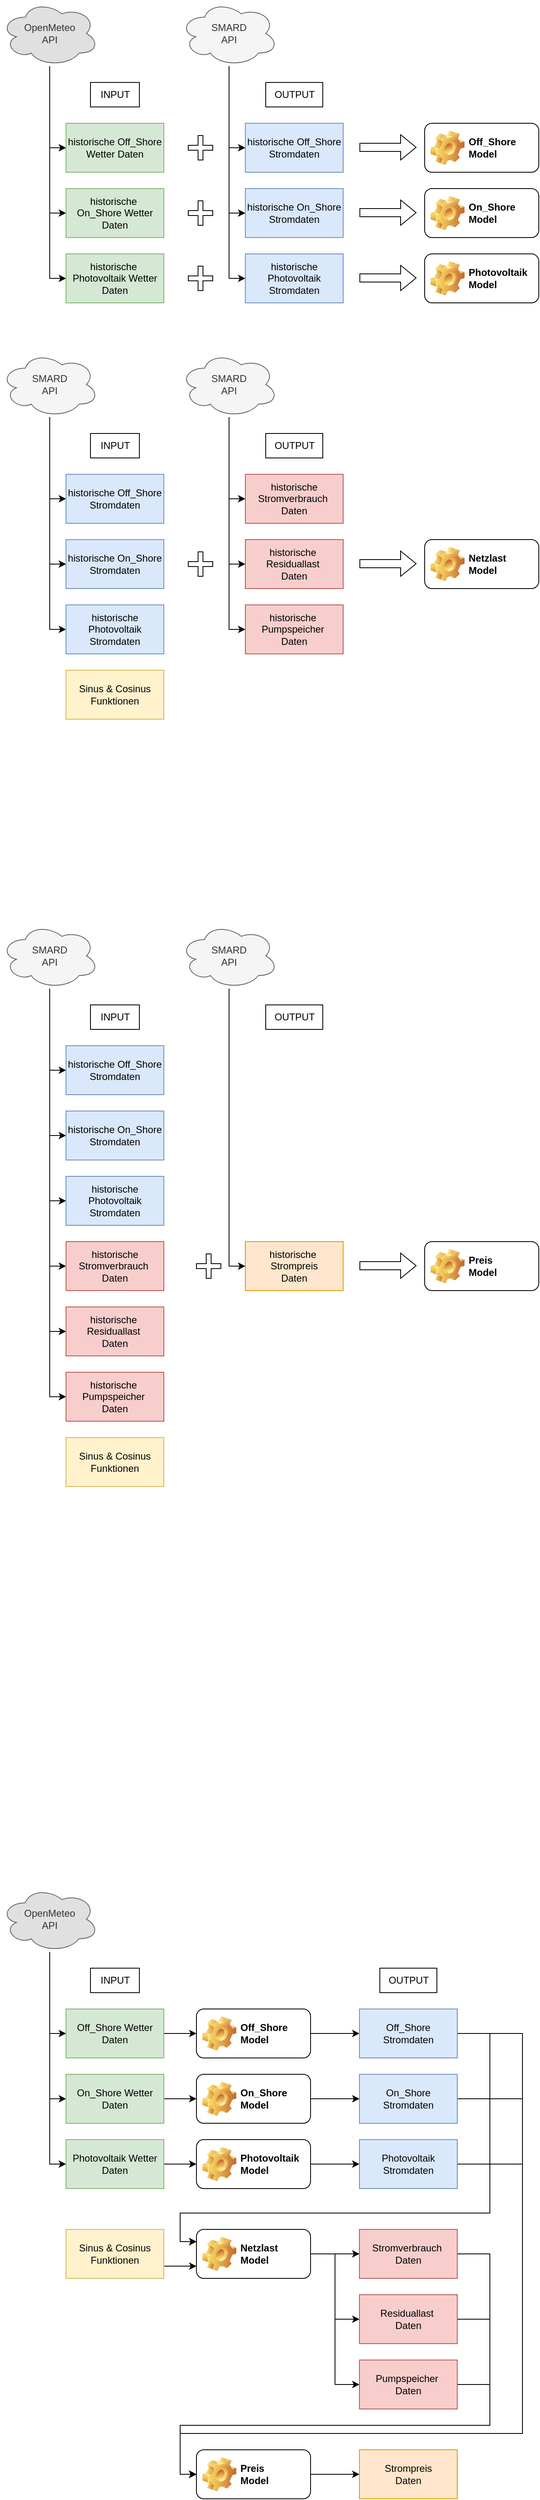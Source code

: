 <mxfile version="22.1.18" type="github">
  <diagram name="Seite-1" id="h_aolHuRf2uVVvUkTN-p">
    <mxGraphModel dx="1380" dy="741" grid="1" gridSize="10" guides="1" tooltips="1" connect="1" arrows="1" fold="1" page="1" pageScale="1" pageWidth="827" pageHeight="1169" math="0" shadow="0">
      <root>
        <mxCell id="0" />
        <mxCell id="1" parent="0" />
        <mxCell id="WT3FOVsXD3ykE8AdMwVh-34" style="edgeStyle=orthogonalEdgeStyle;rounded=0;orthogonalLoop=1;jettySize=auto;html=1;entryX=0;entryY=0.5;entryDx=0;entryDy=0;" parent="1" source="WT3FOVsXD3ykE8AdMwVh-1" target="WT3FOVsXD3ykE8AdMwVh-5" edge="1">
          <mxGeometry relative="1" as="geometry" />
        </mxCell>
        <mxCell id="WT3FOVsXD3ykE8AdMwVh-35" style="edgeStyle=orthogonalEdgeStyle;rounded=0;orthogonalLoop=1;jettySize=auto;html=1;entryX=0;entryY=0.5;entryDx=0;entryDy=0;" parent="1" source="WT3FOVsXD3ykE8AdMwVh-1" target="WT3FOVsXD3ykE8AdMwVh-6" edge="1">
          <mxGeometry relative="1" as="geometry" />
        </mxCell>
        <mxCell id="WT3FOVsXD3ykE8AdMwVh-36" style="edgeStyle=orthogonalEdgeStyle;rounded=0;orthogonalLoop=1;jettySize=auto;html=1;entryX=0;entryY=0.5;entryDx=0;entryDy=0;" parent="1" source="WT3FOVsXD3ykE8AdMwVh-1" target="WT3FOVsXD3ykE8AdMwVh-7" edge="1">
          <mxGeometry relative="1" as="geometry" />
        </mxCell>
        <mxCell id="WT3FOVsXD3ykE8AdMwVh-1" value="OpenMeteo&lt;br&gt;API" style="ellipse;shape=cloud;whiteSpace=wrap;html=1;fillColor=#E0E0E0;fillStyle=auto;strokeColor=#666666;fontColor=#333333;" parent="1" vertex="1">
          <mxGeometry y="50" width="120" height="80" as="geometry" />
        </mxCell>
        <mxCell id="WT3FOVsXD3ykE8AdMwVh-5" value="historische Off_Shore Wetter Daten" style="rounded=0;whiteSpace=wrap;html=1;fillColor=#d5e8d4;strokeColor=#82b366;" parent="1" vertex="1">
          <mxGeometry x="80" y="200" width="120" height="60" as="geometry" />
        </mxCell>
        <mxCell id="WT3FOVsXD3ykE8AdMwVh-6" value="historische&amp;nbsp; On_Shore Wetter Daten" style="rounded=0;whiteSpace=wrap;html=1;fillColor=#d5e8d4;strokeColor=#82b366;" parent="1" vertex="1">
          <mxGeometry x="80" y="280" width="120" height="60" as="geometry" />
        </mxCell>
        <mxCell id="WT3FOVsXD3ykE8AdMwVh-7" value="historische&amp;nbsp; Photovoltaik Wetter Daten" style="rounded=0;whiteSpace=wrap;html=1;fillColor=#d5e8d4;strokeColor=#82b366;" parent="1" vertex="1">
          <mxGeometry x="80" y="360" width="120" height="60" as="geometry" />
        </mxCell>
        <mxCell id="WT3FOVsXD3ykE8AdMwVh-9" value="Off_Shore Model" style="label;whiteSpace=wrap;html=1;image=img/clipart/Gear_128x128.png;" parent="1" vertex="1">
          <mxGeometry x="520" y="200" width="140" height="60" as="geometry" />
        </mxCell>
        <mxCell id="WT3FOVsXD3ykE8AdMwVh-10" value="On_Shore Model" style="label;whiteSpace=wrap;html=1;image=img/clipart/Gear_128x128.png;" parent="1" vertex="1">
          <mxGeometry x="520" y="280" width="140" height="60" as="geometry" />
        </mxCell>
        <mxCell id="WT3FOVsXD3ykE8AdMwVh-11" value="Photovoltaik Model" style="label;whiteSpace=wrap;html=1;image=img/clipart/Gear_128x128.png;" parent="1" vertex="1">
          <mxGeometry x="520" y="360" width="140" height="60" as="geometry" />
        </mxCell>
        <mxCell id="WT3FOVsXD3ykE8AdMwVh-38" style="edgeStyle=orthogonalEdgeStyle;rounded=0;orthogonalLoop=1;jettySize=auto;html=1;entryX=0;entryY=0.5;entryDx=0;entryDy=0;" parent="1" source="WT3FOVsXD3ykE8AdMwVh-22" target="WT3FOVsXD3ykE8AdMwVh-24" edge="1">
          <mxGeometry relative="1" as="geometry" />
        </mxCell>
        <mxCell id="WT3FOVsXD3ykE8AdMwVh-39" style="edgeStyle=orthogonalEdgeStyle;rounded=0;orthogonalLoop=1;jettySize=auto;html=1;entryX=0;entryY=0.5;entryDx=0;entryDy=0;" parent="1" source="WT3FOVsXD3ykE8AdMwVh-22" target="WT3FOVsXD3ykE8AdMwVh-25" edge="1">
          <mxGeometry relative="1" as="geometry" />
        </mxCell>
        <mxCell id="WT3FOVsXD3ykE8AdMwVh-40" style="edgeStyle=orthogonalEdgeStyle;rounded=0;orthogonalLoop=1;jettySize=auto;html=1;entryX=0;entryY=0.5;entryDx=0;entryDy=0;" parent="1" source="WT3FOVsXD3ykE8AdMwVh-22" target="WT3FOVsXD3ykE8AdMwVh-26" edge="1">
          <mxGeometry relative="1" as="geometry" />
        </mxCell>
        <mxCell id="WT3FOVsXD3ykE8AdMwVh-22" value="SMARD&lt;br&gt;API" style="ellipse;shape=cloud;whiteSpace=wrap;html=1;fillColor=#f5f5f5;strokeColor=#666666;fontColor=#333333;" parent="1" vertex="1">
          <mxGeometry x="220" y="50" width="120" height="80" as="geometry" />
        </mxCell>
        <mxCell id="WT3FOVsXD3ykE8AdMwVh-24" value="historische Off_Shore Stromdaten" style="rounded=0;whiteSpace=wrap;html=1;fillColor=#dae8fc;strokeColor=#6c8ebf;" parent="1" vertex="1">
          <mxGeometry x="300" y="200" width="120" height="60" as="geometry" />
        </mxCell>
        <mxCell id="WT3FOVsXD3ykE8AdMwVh-25" value="historische On_Shore Stromdaten" style="rounded=0;whiteSpace=wrap;html=1;fillColor=#dae8fc;strokeColor=#6c8ebf;" parent="1" vertex="1">
          <mxGeometry x="300" y="280" width="120" height="60" as="geometry" />
        </mxCell>
        <mxCell id="WT3FOVsXD3ykE8AdMwVh-26" value="historische Photovoltaik Stromdaten" style="rounded=0;whiteSpace=wrap;html=1;fillColor=#dae8fc;strokeColor=#6c8ebf;" parent="1" vertex="1">
          <mxGeometry x="300" y="360" width="120" height="60" as="geometry" />
        </mxCell>
        <mxCell id="WT3FOVsXD3ykE8AdMwVh-37" value="INPUT" style="text;html=1;align=center;verticalAlign=middle;resizable=0;points=[];autosize=1;strokeColor=default;" parent="1" vertex="1">
          <mxGeometry x="110" y="150" width="60" height="30" as="geometry" />
        </mxCell>
        <mxCell id="WT3FOVsXD3ykE8AdMwVh-41" value="OUTPUT" style="text;html=1;align=center;verticalAlign=middle;resizable=0;points=[];autosize=1;strokeColor=default;fillColor=none;" parent="1" vertex="1">
          <mxGeometry x="325" y="150" width="70" height="30" as="geometry" />
        </mxCell>
        <mxCell id="WT3FOVsXD3ykE8AdMwVh-42" value="" style="shape=cross;whiteSpace=wrap;html=1;" parent="1" vertex="1">
          <mxGeometry x="230" y="295" width="30" height="30" as="geometry" />
        </mxCell>
        <mxCell id="WT3FOVsXD3ykE8AdMwVh-44" value="" style="shape=cross;whiteSpace=wrap;html=1;" parent="1" vertex="1">
          <mxGeometry x="230" y="215" width="30" height="30" as="geometry" />
        </mxCell>
        <mxCell id="WT3FOVsXD3ykE8AdMwVh-45" value="" style="shape=cross;whiteSpace=wrap;html=1;" parent="1" vertex="1">
          <mxGeometry x="230" y="375" width="30" height="30" as="geometry" />
        </mxCell>
        <mxCell id="WT3FOVsXD3ykE8AdMwVh-48" value="" style="shape=flexArrow;endArrow=classic;html=1;rounded=0;" parent="1" edge="1">
          <mxGeometry width="50" height="50" relative="1" as="geometry">
            <mxPoint x="440" y="229.5" as="sourcePoint" />
            <mxPoint x="510" y="229.5" as="targetPoint" />
          </mxGeometry>
        </mxCell>
        <mxCell id="WT3FOVsXD3ykE8AdMwVh-53" value="" style="shape=flexArrow;endArrow=classic;html=1;rounded=0;" parent="1" edge="1">
          <mxGeometry width="50" height="50" relative="1" as="geometry">
            <mxPoint x="440" y="309.5" as="sourcePoint" />
            <mxPoint x="510" y="309.5" as="targetPoint" />
          </mxGeometry>
        </mxCell>
        <mxCell id="WT3FOVsXD3ykE8AdMwVh-54" value="" style="shape=flexArrow;endArrow=classic;html=1;rounded=0;" parent="1" edge="1">
          <mxGeometry width="50" height="50" relative="1" as="geometry">
            <mxPoint x="440" y="389.5" as="sourcePoint" />
            <mxPoint x="510" y="389.5" as="targetPoint" />
          </mxGeometry>
        </mxCell>
        <mxCell id="WT3FOVsXD3ykE8AdMwVh-55" style="edgeStyle=orthogonalEdgeStyle;rounded=0;orthogonalLoop=1;jettySize=auto;html=1;entryX=0;entryY=0.5;entryDx=0;entryDy=0;" parent="1" source="WT3FOVsXD3ykE8AdMwVh-58" target="WT3FOVsXD3ykE8AdMwVh-59" edge="1">
          <mxGeometry relative="1" as="geometry" />
        </mxCell>
        <mxCell id="WT3FOVsXD3ykE8AdMwVh-56" style="edgeStyle=orthogonalEdgeStyle;rounded=0;orthogonalLoop=1;jettySize=auto;html=1;entryX=0;entryY=0.5;entryDx=0;entryDy=0;" parent="1" source="WT3FOVsXD3ykE8AdMwVh-58" target="WT3FOVsXD3ykE8AdMwVh-60" edge="1">
          <mxGeometry relative="1" as="geometry" />
        </mxCell>
        <mxCell id="WT3FOVsXD3ykE8AdMwVh-57" style="edgeStyle=orthogonalEdgeStyle;rounded=0;orthogonalLoop=1;jettySize=auto;html=1;entryX=0;entryY=0.5;entryDx=0;entryDy=0;" parent="1" source="WT3FOVsXD3ykE8AdMwVh-58" target="WT3FOVsXD3ykE8AdMwVh-61" edge="1">
          <mxGeometry relative="1" as="geometry" />
        </mxCell>
        <mxCell id="WT3FOVsXD3ykE8AdMwVh-58" value="SMARD&lt;br&gt;API" style="ellipse;shape=cloud;whiteSpace=wrap;html=1;fillColor=#f5f5f5;strokeColor=#666666;fontColor=#333333;" parent="1" vertex="1">
          <mxGeometry y="480" width="120" height="80" as="geometry" />
        </mxCell>
        <mxCell id="WT3FOVsXD3ykE8AdMwVh-59" value="historische Off_Shore Stromdaten" style="rounded=0;whiteSpace=wrap;html=1;fillColor=#dae8fc;strokeColor=#6c8ebf;" parent="1" vertex="1">
          <mxGeometry x="80" y="630" width="120" height="60" as="geometry" />
        </mxCell>
        <mxCell id="WT3FOVsXD3ykE8AdMwVh-60" value="historische On_Shore Stromdaten" style="rounded=0;whiteSpace=wrap;html=1;fillColor=#dae8fc;strokeColor=#6c8ebf;" parent="1" vertex="1">
          <mxGeometry x="80" y="710" width="120" height="60" as="geometry" />
        </mxCell>
        <mxCell id="WT3FOVsXD3ykE8AdMwVh-61" value="historische Photovoltaik Stromdaten" style="rounded=0;whiteSpace=wrap;html=1;fillColor=#dae8fc;strokeColor=#6c8ebf;" parent="1" vertex="1">
          <mxGeometry x="80" y="790" width="120" height="60" as="geometry" />
        </mxCell>
        <mxCell id="WT3FOVsXD3ykE8AdMwVh-62" value="INPUT" style="text;html=1;align=center;verticalAlign=middle;resizable=0;points=[];autosize=1;strokeColor=default;fillColor=none;" parent="1" vertex="1">
          <mxGeometry x="110" y="580" width="60" height="30" as="geometry" />
        </mxCell>
        <mxCell id="WT3FOVsXD3ykE8AdMwVh-66" style="edgeStyle=orthogonalEdgeStyle;rounded=0;orthogonalLoop=1;jettySize=auto;html=1;entryX=0;entryY=0.5;entryDx=0;entryDy=0;" parent="1" source="WT3FOVsXD3ykE8AdMwVh-69" target="WT3FOVsXD3ykE8AdMwVh-70" edge="1">
          <mxGeometry relative="1" as="geometry" />
        </mxCell>
        <mxCell id="WT3FOVsXD3ykE8AdMwVh-67" style="edgeStyle=orthogonalEdgeStyle;rounded=0;orthogonalLoop=1;jettySize=auto;html=1;entryX=0;entryY=0.5;entryDx=0;entryDy=0;" parent="1" source="WT3FOVsXD3ykE8AdMwVh-69" target="WT3FOVsXD3ykE8AdMwVh-71" edge="1">
          <mxGeometry relative="1" as="geometry" />
        </mxCell>
        <mxCell id="WT3FOVsXD3ykE8AdMwVh-68" style="edgeStyle=orthogonalEdgeStyle;rounded=0;orthogonalLoop=1;jettySize=auto;html=1;entryX=0;entryY=0.5;entryDx=0;entryDy=0;" parent="1" source="WT3FOVsXD3ykE8AdMwVh-69" target="WT3FOVsXD3ykE8AdMwVh-72" edge="1">
          <mxGeometry relative="1" as="geometry" />
        </mxCell>
        <mxCell id="WT3FOVsXD3ykE8AdMwVh-69" value="SMARD&lt;br&gt;API" style="ellipse;shape=cloud;whiteSpace=wrap;html=1;fillColor=#f5f5f5;strokeColor=#666666;fontColor=#333333;" parent="1" vertex="1">
          <mxGeometry x="220" y="480" width="120" height="80" as="geometry" />
        </mxCell>
        <mxCell id="WT3FOVsXD3ykE8AdMwVh-70" value="historische Stromverbrauch&amp;nbsp;&lt;br&gt;Daten" style="rounded=0;whiteSpace=wrap;html=1;fillColor=#f8cecc;strokeColor=#b85450;" parent="1" vertex="1">
          <mxGeometry x="300" y="630" width="120" height="60" as="geometry" />
        </mxCell>
        <mxCell id="WT3FOVsXD3ykE8AdMwVh-71" value="historische&amp;nbsp;&lt;br&gt;Residuallast&lt;span style=&quot;background-color: initial;&quot;&gt;&amp;nbsp;&lt;br&gt;Daten&lt;/span&gt;" style="rounded=0;whiteSpace=wrap;html=1;fillColor=#f8cecc;strokeColor=#b85450;" parent="1" vertex="1">
          <mxGeometry x="300" y="710" width="120" height="60" as="geometry" />
        </mxCell>
        <mxCell id="WT3FOVsXD3ykE8AdMwVh-72" value="historische&amp;nbsp;&lt;br&gt;Pumpspeicher&amp;nbsp;&lt;br&gt;&lt;span style=&quot;background-color: initial;&quot;&gt;Daten&lt;/span&gt;" style="rounded=0;whiteSpace=wrap;html=1;fillColor=#f8cecc;strokeColor=#b85450;" parent="1" vertex="1">
          <mxGeometry x="300" y="790" width="120" height="60" as="geometry" />
        </mxCell>
        <mxCell id="WT3FOVsXD3ykE8AdMwVh-73" value="OUTPUT" style="text;html=1;align=center;verticalAlign=middle;resizable=0;points=[];autosize=1;strokeColor=default;fillColor=none;" parent="1" vertex="1">
          <mxGeometry x="325" y="580" width="70" height="30" as="geometry" />
        </mxCell>
        <mxCell id="WT3FOVsXD3ykE8AdMwVh-74" value="" style="shape=cross;whiteSpace=wrap;html=1;" parent="1" vertex="1">
          <mxGeometry x="230" y="725" width="30" height="30" as="geometry" />
        </mxCell>
        <mxCell id="WT3FOVsXD3ykE8AdMwVh-77" value="Sinus &amp;amp; Cosinus&lt;br&gt;Funktionen" style="rounded=0;whiteSpace=wrap;html=1;fillColor=#fff2cc;strokeColor=#d6b656;" parent="1" vertex="1">
          <mxGeometry x="80" y="870" width="120" height="60" as="geometry" />
        </mxCell>
        <mxCell id="WT3FOVsXD3ykE8AdMwVh-78" value="Netzlast&lt;br&gt;Model" style="label;whiteSpace=wrap;html=1;image=img/clipart/Gear_128x128.png;" parent="1" vertex="1">
          <mxGeometry x="520" y="710" width="140" height="60" as="geometry" />
        </mxCell>
        <mxCell id="WT3FOVsXD3ykE8AdMwVh-79" value="" style="shape=flexArrow;endArrow=classic;html=1;rounded=0;" parent="1" edge="1">
          <mxGeometry width="50" height="50" relative="1" as="geometry">
            <mxPoint x="440" y="739.5" as="sourcePoint" />
            <mxPoint x="510" y="739.5" as="targetPoint" />
          </mxGeometry>
        </mxCell>
        <mxCell id="WT3FOVsXD3ykE8AdMwVh-88" style="edgeStyle=orthogonalEdgeStyle;rounded=0;orthogonalLoop=1;jettySize=auto;html=1;entryX=0;entryY=0.5;entryDx=0;entryDy=0;" parent="1" source="WT3FOVsXD3ykE8AdMwVh-91" target="WT3FOVsXD3ykE8AdMwVh-92" edge="1">
          <mxGeometry relative="1" as="geometry" />
        </mxCell>
        <mxCell id="WT3FOVsXD3ykE8AdMwVh-89" style="edgeStyle=orthogonalEdgeStyle;rounded=0;orthogonalLoop=1;jettySize=auto;html=1;entryX=0;entryY=0.5;entryDx=0;entryDy=0;" parent="1" source="WT3FOVsXD3ykE8AdMwVh-91" target="WT3FOVsXD3ykE8AdMwVh-93" edge="1">
          <mxGeometry relative="1" as="geometry" />
        </mxCell>
        <mxCell id="WT3FOVsXD3ykE8AdMwVh-90" style="edgeStyle=orthogonalEdgeStyle;rounded=0;orthogonalLoop=1;jettySize=auto;html=1;entryX=0;entryY=0.5;entryDx=0;entryDy=0;" parent="1" source="WT3FOVsXD3ykE8AdMwVh-91" target="WT3FOVsXD3ykE8AdMwVh-94" edge="1">
          <mxGeometry relative="1" as="geometry" />
        </mxCell>
        <mxCell id="WT3FOVsXD3ykE8AdMwVh-100" style="edgeStyle=orthogonalEdgeStyle;rounded=0;orthogonalLoop=1;jettySize=auto;html=1;entryX=0;entryY=0.5;entryDx=0;entryDy=0;" parent="1" source="WT3FOVsXD3ykE8AdMwVh-91" target="WT3FOVsXD3ykE8AdMwVh-97" edge="1">
          <mxGeometry relative="1" as="geometry" />
        </mxCell>
        <mxCell id="WT3FOVsXD3ykE8AdMwVh-101" style="edgeStyle=orthogonalEdgeStyle;rounded=0;orthogonalLoop=1;jettySize=auto;html=1;entryX=0;entryY=0.5;entryDx=0;entryDy=0;" parent="1" source="WT3FOVsXD3ykE8AdMwVh-91" target="WT3FOVsXD3ykE8AdMwVh-98" edge="1">
          <mxGeometry relative="1" as="geometry" />
        </mxCell>
        <mxCell id="WT3FOVsXD3ykE8AdMwVh-102" style="edgeStyle=orthogonalEdgeStyle;rounded=0;orthogonalLoop=1;jettySize=auto;html=1;entryX=0;entryY=0.5;entryDx=0;entryDy=0;" parent="1" source="WT3FOVsXD3ykE8AdMwVh-91" target="WT3FOVsXD3ykE8AdMwVh-99" edge="1">
          <mxGeometry relative="1" as="geometry" />
        </mxCell>
        <mxCell id="WT3FOVsXD3ykE8AdMwVh-91" value="SMARD&lt;br&gt;API" style="ellipse;shape=cloud;whiteSpace=wrap;html=1;fillColor=#f5f5f5;strokeColor=#666666;fontColor=#333333;" parent="1" vertex="1">
          <mxGeometry y="1180" width="120" height="80" as="geometry" />
        </mxCell>
        <mxCell id="WT3FOVsXD3ykE8AdMwVh-92" value="historische Off_Shore Stromdaten" style="rounded=0;whiteSpace=wrap;html=1;fillColor=#dae8fc;strokeColor=#6c8ebf;" parent="1" vertex="1">
          <mxGeometry x="80" y="1330" width="120" height="60" as="geometry" />
        </mxCell>
        <mxCell id="WT3FOVsXD3ykE8AdMwVh-93" value="historische On_Shore Stromdaten" style="rounded=0;whiteSpace=wrap;html=1;fillColor=#dae8fc;strokeColor=#6c8ebf;" parent="1" vertex="1">
          <mxGeometry x="80" y="1410" width="120" height="60" as="geometry" />
        </mxCell>
        <mxCell id="WT3FOVsXD3ykE8AdMwVh-94" value="historische Photovoltaik Stromdaten" style="rounded=0;whiteSpace=wrap;html=1;fillColor=#dae8fc;strokeColor=#6c8ebf;" parent="1" vertex="1">
          <mxGeometry x="80" y="1490" width="120" height="60" as="geometry" />
        </mxCell>
        <mxCell id="WT3FOVsXD3ykE8AdMwVh-95" value="INPUT" style="text;html=1;align=center;verticalAlign=middle;resizable=0;points=[];autosize=1;strokeColor=default;fillColor=none;" parent="1" vertex="1">
          <mxGeometry x="110" y="1280" width="60" height="30" as="geometry" />
        </mxCell>
        <mxCell id="WT3FOVsXD3ykE8AdMwVh-96" value="Sinus &amp;amp; Cosinus&lt;br&gt;Funktionen" style="rounded=0;whiteSpace=wrap;html=1;fillColor=#fff2cc;strokeColor=#d6b656;" parent="1" vertex="1">
          <mxGeometry x="80" y="1810" width="120" height="60" as="geometry" />
        </mxCell>
        <mxCell id="WT3FOVsXD3ykE8AdMwVh-97" value="historische Stromverbrauch&amp;nbsp;&lt;br&gt;Daten" style="rounded=0;whiteSpace=wrap;html=1;fillColor=#f8cecc;strokeColor=#b85450;" parent="1" vertex="1">
          <mxGeometry x="80" y="1570" width="120" height="60" as="geometry" />
        </mxCell>
        <mxCell id="WT3FOVsXD3ykE8AdMwVh-98" value="historische&amp;nbsp;&lt;br&gt;Residuallast&lt;span style=&quot;background-color: initial;&quot;&gt;&amp;nbsp;&lt;br&gt;Daten&lt;/span&gt;" style="rounded=0;whiteSpace=wrap;html=1;fillColor=#f8cecc;strokeColor=#b85450;" parent="1" vertex="1">
          <mxGeometry x="80" y="1650" width="120" height="60" as="geometry" />
        </mxCell>
        <mxCell id="WT3FOVsXD3ykE8AdMwVh-99" value="historische&amp;nbsp;&lt;br&gt;Pumpspeicher&amp;nbsp;&lt;br&gt;&lt;span style=&quot;background-color: initial;&quot;&gt;Daten&lt;/span&gt;" style="rounded=0;whiteSpace=wrap;html=1;fillColor=#f8cecc;strokeColor=#b85450;" parent="1" vertex="1">
          <mxGeometry x="80" y="1730" width="120" height="60" as="geometry" />
        </mxCell>
        <mxCell id="WT3FOVsXD3ykE8AdMwVh-103" value="" style="shape=cross;whiteSpace=wrap;html=1;" parent="1" vertex="1">
          <mxGeometry x="240" y="1585" width="30" height="30" as="geometry" />
        </mxCell>
        <mxCell id="WT3FOVsXD3ykE8AdMwVh-116" style="edgeStyle=orthogonalEdgeStyle;rounded=0;orthogonalLoop=1;jettySize=auto;html=1;entryX=0;entryY=0.5;entryDx=0;entryDy=0;" parent="1" source="WT3FOVsXD3ykE8AdMwVh-117" target="WT3FOVsXD3ykE8AdMwVh-120" edge="1">
          <mxGeometry relative="1" as="geometry" />
        </mxCell>
        <mxCell id="WT3FOVsXD3ykE8AdMwVh-117" value="SMARD&lt;br&gt;API" style="ellipse;shape=cloud;whiteSpace=wrap;html=1;fillColor=#f5f5f5;strokeColor=#666666;fontColor=#333333;" parent="1" vertex="1">
          <mxGeometry x="220" y="1180" width="120" height="80" as="geometry" />
        </mxCell>
        <mxCell id="WT3FOVsXD3ykE8AdMwVh-120" value="historische&amp;nbsp;&lt;br&gt;Strompreis&lt;br&gt;&lt;span style=&quot;background-color: initial;&quot;&gt;Daten&lt;/span&gt;" style="rounded=0;whiteSpace=wrap;html=1;fillColor=#ffe6cc;strokeColor=#d79b00;" parent="1" vertex="1">
          <mxGeometry x="300" y="1570" width="120" height="60" as="geometry" />
        </mxCell>
        <mxCell id="WT3FOVsXD3ykE8AdMwVh-121" value="OUTPUT" style="text;html=1;align=center;verticalAlign=middle;resizable=0;points=[];autosize=1;strokeColor=default;fillColor=none;" parent="1" vertex="1">
          <mxGeometry x="325" y="1280" width="70" height="30" as="geometry" />
        </mxCell>
        <mxCell id="WT3FOVsXD3ykE8AdMwVh-123" value="Preis&lt;br&gt;Model" style="label;whiteSpace=wrap;html=1;image=img/clipart/Gear_128x128.png;" parent="1" vertex="1">
          <mxGeometry x="520" y="1570" width="140" height="60" as="geometry" />
        </mxCell>
        <mxCell id="WT3FOVsXD3ykE8AdMwVh-124" value="" style="shape=flexArrow;endArrow=classic;html=1;rounded=0;" parent="1" edge="1">
          <mxGeometry width="50" height="50" relative="1" as="geometry">
            <mxPoint x="440" y="1599.5" as="sourcePoint" />
            <mxPoint x="510" y="1599.5" as="targetPoint" />
          </mxGeometry>
        </mxCell>
        <mxCell id="1oFfMzoRjSJWitpHKZoY-1" style="edgeStyle=orthogonalEdgeStyle;rounded=0;orthogonalLoop=1;jettySize=auto;html=1;entryX=0;entryY=0.5;entryDx=0;entryDy=0;" edge="1" parent="1" source="1oFfMzoRjSJWitpHKZoY-4" target="1oFfMzoRjSJWitpHKZoY-5">
          <mxGeometry relative="1" as="geometry" />
        </mxCell>
        <mxCell id="1oFfMzoRjSJWitpHKZoY-2" style="edgeStyle=orthogonalEdgeStyle;rounded=0;orthogonalLoop=1;jettySize=auto;html=1;entryX=0;entryY=0.5;entryDx=0;entryDy=0;" edge="1" parent="1" source="1oFfMzoRjSJWitpHKZoY-4" target="1oFfMzoRjSJWitpHKZoY-6">
          <mxGeometry relative="1" as="geometry" />
        </mxCell>
        <mxCell id="1oFfMzoRjSJWitpHKZoY-3" style="edgeStyle=orthogonalEdgeStyle;rounded=0;orthogonalLoop=1;jettySize=auto;html=1;entryX=0;entryY=0.5;entryDx=0;entryDy=0;" edge="1" parent="1" source="1oFfMzoRjSJWitpHKZoY-4" target="1oFfMzoRjSJWitpHKZoY-7">
          <mxGeometry relative="1" as="geometry" />
        </mxCell>
        <mxCell id="1oFfMzoRjSJWitpHKZoY-4" value="OpenMeteo&lt;br&gt;API" style="ellipse;shape=cloud;whiteSpace=wrap;html=1;fillColor=#E0E0E0;fillStyle=auto;strokeColor=#666666;fontColor=#333333;" vertex="1" parent="1">
          <mxGeometry y="2360" width="120" height="80" as="geometry" />
        </mxCell>
        <mxCell id="1oFfMzoRjSJWitpHKZoY-12" style="edgeStyle=orthogonalEdgeStyle;rounded=0;orthogonalLoop=1;jettySize=auto;html=1;entryX=0;entryY=0.5;entryDx=0;entryDy=0;" edge="1" parent="1" source="1oFfMzoRjSJWitpHKZoY-5" target="1oFfMzoRjSJWitpHKZoY-9">
          <mxGeometry relative="1" as="geometry" />
        </mxCell>
        <mxCell id="1oFfMzoRjSJWitpHKZoY-5" value="Off_Shore Wetter Daten" style="rounded=0;whiteSpace=wrap;html=1;fillColor=#d5e8d4;strokeColor=#82b366;" vertex="1" parent="1">
          <mxGeometry x="80" y="2510" width="120" height="60" as="geometry" />
        </mxCell>
        <mxCell id="1oFfMzoRjSJWitpHKZoY-13" style="edgeStyle=orthogonalEdgeStyle;rounded=0;orthogonalLoop=1;jettySize=auto;html=1;" edge="1" parent="1" source="1oFfMzoRjSJWitpHKZoY-6" target="1oFfMzoRjSJWitpHKZoY-10">
          <mxGeometry relative="1" as="geometry" />
        </mxCell>
        <mxCell id="1oFfMzoRjSJWitpHKZoY-6" value="On_Shore Wetter Daten" style="rounded=0;whiteSpace=wrap;html=1;fillColor=#d5e8d4;strokeColor=#82b366;" vertex="1" parent="1">
          <mxGeometry x="80" y="2590" width="120" height="60" as="geometry" />
        </mxCell>
        <mxCell id="1oFfMzoRjSJWitpHKZoY-14" style="edgeStyle=orthogonalEdgeStyle;rounded=0;orthogonalLoop=1;jettySize=auto;html=1;" edge="1" parent="1" source="1oFfMzoRjSJWitpHKZoY-7" target="1oFfMzoRjSJWitpHKZoY-11">
          <mxGeometry relative="1" as="geometry" />
        </mxCell>
        <mxCell id="1oFfMzoRjSJWitpHKZoY-7" value="Photovoltaik Wetter Daten" style="rounded=0;whiteSpace=wrap;html=1;fillColor=#d5e8d4;strokeColor=#82b366;" vertex="1" parent="1">
          <mxGeometry x="80" y="2670" width="120" height="60" as="geometry" />
        </mxCell>
        <mxCell id="1oFfMzoRjSJWitpHKZoY-8" value="INPUT" style="text;html=1;align=center;verticalAlign=middle;resizable=0;points=[];autosize=1;strokeColor=default;" vertex="1" parent="1">
          <mxGeometry x="110" y="2460" width="60" height="30" as="geometry" />
        </mxCell>
        <mxCell id="1oFfMzoRjSJWitpHKZoY-19" style="edgeStyle=orthogonalEdgeStyle;rounded=0;orthogonalLoop=1;jettySize=auto;html=1;entryX=0;entryY=0.5;entryDx=0;entryDy=0;" edge="1" parent="1" source="1oFfMzoRjSJWitpHKZoY-9" target="1oFfMzoRjSJWitpHKZoY-15">
          <mxGeometry relative="1" as="geometry" />
        </mxCell>
        <mxCell id="1oFfMzoRjSJWitpHKZoY-9" value="Off_Shore Model" style="label;whiteSpace=wrap;html=1;image=img/clipart/Gear_128x128.png;" vertex="1" parent="1">
          <mxGeometry x="240" y="2510" width="140" height="60" as="geometry" />
        </mxCell>
        <mxCell id="1oFfMzoRjSJWitpHKZoY-20" style="edgeStyle=orthogonalEdgeStyle;rounded=0;orthogonalLoop=1;jettySize=auto;html=1;entryX=0;entryY=0.5;entryDx=0;entryDy=0;" edge="1" parent="1" source="1oFfMzoRjSJWitpHKZoY-10" target="1oFfMzoRjSJWitpHKZoY-16">
          <mxGeometry relative="1" as="geometry" />
        </mxCell>
        <mxCell id="1oFfMzoRjSJWitpHKZoY-10" value="On_Shore Model" style="label;whiteSpace=wrap;html=1;image=img/clipart/Gear_128x128.png;" vertex="1" parent="1">
          <mxGeometry x="240" y="2590" width="140" height="60" as="geometry" />
        </mxCell>
        <mxCell id="1oFfMzoRjSJWitpHKZoY-21" style="edgeStyle=orthogonalEdgeStyle;rounded=0;orthogonalLoop=1;jettySize=auto;html=1;entryX=0;entryY=0.5;entryDx=0;entryDy=0;" edge="1" parent="1" source="1oFfMzoRjSJWitpHKZoY-11" target="1oFfMzoRjSJWitpHKZoY-17">
          <mxGeometry relative="1" as="geometry" />
        </mxCell>
        <mxCell id="1oFfMzoRjSJWitpHKZoY-11" value="Photovoltaik Model" style="label;whiteSpace=wrap;html=1;image=img/clipart/Gear_128x128.png;" vertex="1" parent="1">
          <mxGeometry x="240" y="2670" width="140" height="60" as="geometry" />
        </mxCell>
        <mxCell id="1oFfMzoRjSJWitpHKZoY-23" style="edgeStyle=orthogonalEdgeStyle;rounded=0;orthogonalLoop=1;jettySize=auto;html=1;entryX=0;entryY=0.25;entryDx=0;entryDy=0;exitX=1;exitY=0.5;exitDx=0;exitDy=0;" edge="1" parent="1" source="1oFfMzoRjSJWitpHKZoY-15" target="1oFfMzoRjSJWitpHKZoY-22">
          <mxGeometry relative="1" as="geometry">
            <Array as="points">
              <mxPoint x="600" y="2540" />
              <mxPoint x="600" y="2760" />
              <mxPoint x="220" y="2760" />
              <mxPoint x="220" y="2795" />
            </Array>
          </mxGeometry>
        </mxCell>
        <mxCell id="1oFfMzoRjSJWitpHKZoY-41" style="edgeStyle=orthogonalEdgeStyle;rounded=0;orthogonalLoop=1;jettySize=auto;html=1;entryX=0;entryY=0.5;entryDx=0;entryDy=0;" edge="1" parent="1" source="1oFfMzoRjSJWitpHKZoY-15" target="1oFfMzoRjSJWitpHKZoY-34">
          <mxGeometry relative="1" as="geometry">
            <Array as="points">
              <mxPoint x="640" y="2540" />
              <mxPoint x="640" y="3030" />
              <mxPoint x="220" y="3030" />
              <mxPoint x="220" y="3080" />
            </Array>
          </mxGeometry>
        </mxCell>
        <mxCell id="1oFfMzoRjSJWitpHKZoY-15" value="Off_Shore Stromdaten" style="rounded=0;whiteSpace=wrap;html=1;fillColor=#dae8fc;strokeColor=#6c8ebf;" vertex="1" parent="1">
          <mxGeometry x="440" y="2510" width="120" height="60" as="geometry" />
        </mxCell>
        <mxCell id="1oFfMzoRjSJWitpHKZoY-24" style="edgeStyle=orthogonalEdgeStyle;rounded=0;orthogonalLoop=1;jettySize=auto;html=1;entryX=0;entryY=0.25;entryDx=0;entryDy=0;" edge="1" parent="1" source="1oFfMzoRjSJWitpHKZoY-16" target="1oFfMzoRjSJWitpHKZoY-22">
          <mxGeometry relative="1" as="geometry">
            <Array as="points">
              <mxPoint x="600" y="2620" />
              <mxPoint x="600" y="2760" />
              <mxPoint x="220" y="2760" />
              <mxPoint x="220" y="2795" />
            </Array>
          </mxGeometry>
        </mxCell>
        <mxCell id="1oFfMzoRjSJWitpHKZoY-40" style="edgeStyle=orthogonalEdgeStyle;rounded=0;orthogonalLoop=1;jettySize=auto;html=1;entryX=0;entryY=0.5;entryDx=0;entryDy=0;" edge="1" parent="1" source="1oFfMzoRjSJWitpHKZoY-16" target="1oFfMzoRjSJWitpHKZoY-34">
          <mxGeometry relative="1" as="geometry">
            <Array as="points">
              <mxPoint x="640" y="2620" />
              <mxPoint x="640" y="3030" />
              <mxPoint x="220" y="3030" />
              <mxPoint x="220" y="3080" />
            </Array>
          </mxGeometry>
        </mxCell>
        <mxCell id="1oFfMzoRjSJWitpHKZoY-16" value="On_Shore Stromdaten" style="rounded=0;whiteSpace=wrap;html=1;fillColor=#dae8fc;strokeColor=#6c8ebf;" vertex="1" parent="1">
          <mxGeometry x="440" y="2590" width="120" height="60" as="geometry" />
        </mxCell>
        <mxCell id="1oFfMzoRjSJWitpHKZoY-25" style="edgeStyle=orthogonalEdgeStyle;rounded=0;orthogonalLoop=1;jettySize=auto;html=1;entryX=0;entryY=0.25;entryDx=0;entryDy=0;" edge="1" parent="1" source="1oFfMzoRjSJWitpHKZoY-17" target="1oFfMzoRjSJWitpHKZoY-22">
          <mxGeometry relative="1" as="geometry">
            <Array as="points">
              <mxPoint x="600" y="2700" />
              <mxPoint x="600" y="2760" />
              <mxPoint x="220" y="2760" />
              <mxPoint x="220" y="2795" />
            </Array>
          </mxGeometry>
        </mxCell>
        <mxCell id="1oFfMzoRjSJWitpHKZoY-39" style="edgeStyle=orthogonalEdgeStyle;rounded=0;orthogonalLoop=1;jettySize=auto;html=1;entryX=0;entryY=0.5;entryDx=0;entryDy=0;" edge="1" parent="1" source="1oFfMzoRjSJWitpHKZoY-17" target="1oFfMzoRjSJWitpHKZoY-34">
          <mxGeometry relative="1" as="geometry">
            <Array as="points">
              <mxPoint x="640" y="2700" />
              <mxPoint x="640" y="3030" />
              <mxPoint x="220" y="3030" />
              <mxPoint x="220" y="3080" />
            </Array>
          </mxGeometry>
        </mxCell>
        <mxCell id="1oFfMzoRjSJWitpHKZoY-17" value="Photovoltaik Stromdaten" style="rounded=0;whiteSpace=wrap;html=1;fillColor=#dae8fc;strokeColor=#6c8ebf;" vertex="1" parent="1">
          <mxGeometry x="440" y="2670" width="120" height="60" as="geometry" />
        </mxCell>
        <mxCell id="1oFfMzoRjSJWitpHKZoY-18" value="OUTPUT" style="text;html=1;align=center;verticalAlign=middle;resizable=0;points=[];autosize=1;strokeColor=default;fillColor=none;" vertex="1" parent="1">
          <mxGeometry x="465" y="2460" width="70" height="30" as="geometry" />
        </mxCell>
        <mxCell id="1oFfMzoRjSJWitpHKZoY-31" style="edgeStyle=orthogonalEdgeStyle;rounded=0;orthogonalLoop=1;jettySize=auto;html=1;entryX=0;entryY=0.5;entryDx=0;entryDy=0;" edge="1" parent="1" source="1oFfMzoRjSJWitpHKZoY-22" target="1oFfMzoRjSJWitpHKZoY-28">
          <mxGeometry relative="1" as="geometry" />
        </mxCell>
        <mxCell id="1oFfMzoRjSJWitpHKZoY-32" style="edgeStyle=orthogonalEdgeStyle;rounded=0;orthogonalLoop=1;jettySize=auto;html=1;entryX=0;entryY=0.5;entryDx=0;entryDy=0;" edge="1" parent="1" source="1oFfMzoRjSJWitpHKZoY-22" target="1oFfMzoRjSJWitpHKZoY-29">
          <mxGeometry relative="1" as="geometry" />
        </mxCell>
        <mxCell id="1oFfMzoRjSJWitpHKZoY-33" style="edgeStyle=orthogonalEdgeStyle;rounded=0;orthogonalLoop=1;jettySize=auto;html=1;entryX=0;entryY=0.5;entryDx=0;entryDy=0;" edge="1" parent="1" source="1oFfMzoRjSJWitpHKZoY-22" target="1oFfMzoRjSJWitpHKZoY-30">
          <mxGeometry relative="1" as="geometry" />
        </mxCell>
        <mxCell id="1oFfMzoRjSJWitpHKZoY-22" value="Netzlast&lt;br&gt;Model" style="label;whiteSpace=wrap;html=1;image=img/clipart/Gear_128x128.png;" vertex="1" parent="1">
          <mxGeometry x="240" y="2780" width="140" height="60" as="geometry" />
        </mxCell>
        <mxCell id="1oFfMzoRjSJWitpHKZoY-27" style="edgeStyle=orthogonalEdgeStyle;rounded=0;orthogonalLoop=1;jettySize=auto;html=1;entryX=0;entryY=0.75;entryDx=0;entryDy=0;" edge="1" parent="1" source="1oFfMzoRjSJWitpHKZoY-26" target="1oFfMzoRjSJWitpHKZoY-22">
          <mxGeometry relative="1" as="geometry">
            <Array as="points">
              <mxPoint x="220" y="2825" />
              <mxPoint x="220" y="2825" />
            </Array>
          </mxGeometry>
        </mxCell>
        <mxCell id="1oFfMzoRjSJWitpHKZoY-26" value="Sinus &amp;amp; Cosinus&lt;br&gt;Funktionen" style="rounded=0;whiteSpace=wrap;html=1;fillColor=#fff2cc;strokeColor=#d6b656;" vertex="1" parent="1">
          <mxGeometry x="80" y="2780" width="120" height="60" as="geometry" />
        </mxCell>
        <mxCell id="1oFfMzoRjSJWitpHKZoY-35" style="edgeStyle=orthogonalEdgeStyle;rounded=0;orthogonalLoop=1;jettySize=auto;html=1;entryX=0;entryY=0.5;entryDx=0;entryDy=0;" edge="1" parent="1" source="1oFfMzoRjSJWitpHKZoY-28" target="1oFfMzoRjSJWitpHKZoY-34">
          <mxGeometry relative="1" as="geometry">
            <Array as="points">
              <mxPoint x="600" y="2810" />
              <mxPoint x="600" y="3020" />
              <mxPoint x="220" y="3020" />
              <mxPoint x="220" y="3080" />
            </Array>
          </mxGeometry>
        </mxCell>
        <mxCell id="1oFfMzoRjSJWitpHKZoY-28" value="Stromverbrauch&amp;nbsp;&lt;br&gt;Daten" style="rounded=0;whiteSpace=wrap;html=1;fillColor=#f8cecc;strokeColor=#b85450;" vertex="1" parent="1">
          <mxGeometry x="440" y="2780" width="120" height="60" as="geometry" />
        </mxCell>
        <mxCell id="1oFfMzoRjSJWitpHKZoY-36" style="edgeStyle=orthogonalEdgeStyle;rounded=0;orthogonalLoop=1;jettySize=auto;html=1;entryX=0;entryY=0.5;entryDx=0;entryDy=0;" edge="1" parent="1" source="1oFfMzoRjSJWitpHKZoY-29" target="1oFfMzoRjSJWitpHKZoY-34">
          <mxGeometry relative="1" as="geometry">
            <Array as="points">
              <mxPoint x="600" y="2890" />
              <mxPoint x="600" y="3020" />
              <mxPoint x="220" y="3020" />
              <mxPoint x="220" y="3080" />
            </Array>
          </mxGeometry>
        </mxCell>
        <mxCell id="1oFfMzoRjSJWitpHKZoY-29" value="Residuallast&lt;span style=&quot;background-color: initial;&quot;&gt;&amp;nbsp;&lt;br&gt;Daten&lt;/span&gt;" style="rounded=0;whiteSpace=wrap;html=1;fillColor=#f8cecc;strokeColor=#b85450;" vertex="1" parent="1">
          <mxGeometry x="440" y="2860" width="120" height="60" as="geometry" />
        </mxCell>
        <mxCell id="1oFfMzoRjSJWitpHKZoY-38" style="edgeStyle=orthogonalEdgeStyle;rounded=0;orthogonalLoop=1;jettySize=auto;html=1;entryX=0;entryY=0.5;entryDx=0;entryDy=0;" edge="1" parent="1" source="1oFfMzoRjSJWitpHKZoY-30" target="1oFfMzoRjSJWitpHKZoY-34">
          <mxGeometry relative="1" as="geometry">
            <Array as="points">
              <mxPoint x="600" y="2970" />
              <mxPoint x="600" y="3020" />
              <mxPoint x="220" y="3020" />
              <mxPoint x="220" y="3080" />
            </Array>
          </mxGeometry>
        </mxCell>
        <mxCell id="1oFfMzoRjSJWitpHKZoY-30" value="Pumpspeicher&amp;nbsp;&lt;br&gt;&lt;span style=&quot;background-color: initial;&quot;&gt;Daten&lt;/span&gt;" style="rounded=0;whiteSpace=wrap;html=1;fillColor=#f8cecc;strokeColor=#b85450;" vertex="1" parent="1">
          <mxGeometry x="440" y="2940" width="120" height="60" as="geometry" />
        </mxCell>
        <mxCell id="1oFfMzoRjSJWitpHKZoY-43" style="edgeStyle=orthogonalEdgeStyle;rounded=0;orthogonalLoop=1;jettySize=auto;html=1;" edge="1" parent="1" source="1oFfMzoRjSJWitpHKZoY-34" target="1oFfMzoRjSJWitpHKZoY-42">
          <mxGeometry relative="1" as="geometry" />
        </mxCell>
        <mxCell id="1oFfMzoRjSJWitpHKZoY-34" value="Preis&lt;br&gt;Model" style="label;whiteSpace=wrap;html=1;image=img/clipart/Gear_128x128.png;" vertex="1" parent="1">
          <mxGeometry x="240" y="3050" width="140" height="60" as="geometry" />
        </mxCell>
        <mxCell id="1oFfMzoRjSJWitpHKZoY-42" value="Strompreis&lt;br&gt;&lt;span style=&quot;background-color: initial;&quot;&gt;Daten&lt;/span&gt;" style="rounded=0;whiteSpace=wrap;html=1;fillColor=#ffe6cc;strokeColor=#d79b00;" vertex="1" parent="1">
          <mxGeometry x="440" y="3050" width="120" height="60" as="geometry" />
        </mxCell>
      </root>
    </mxGraphModel>
  </diagram>
</mxfile>
